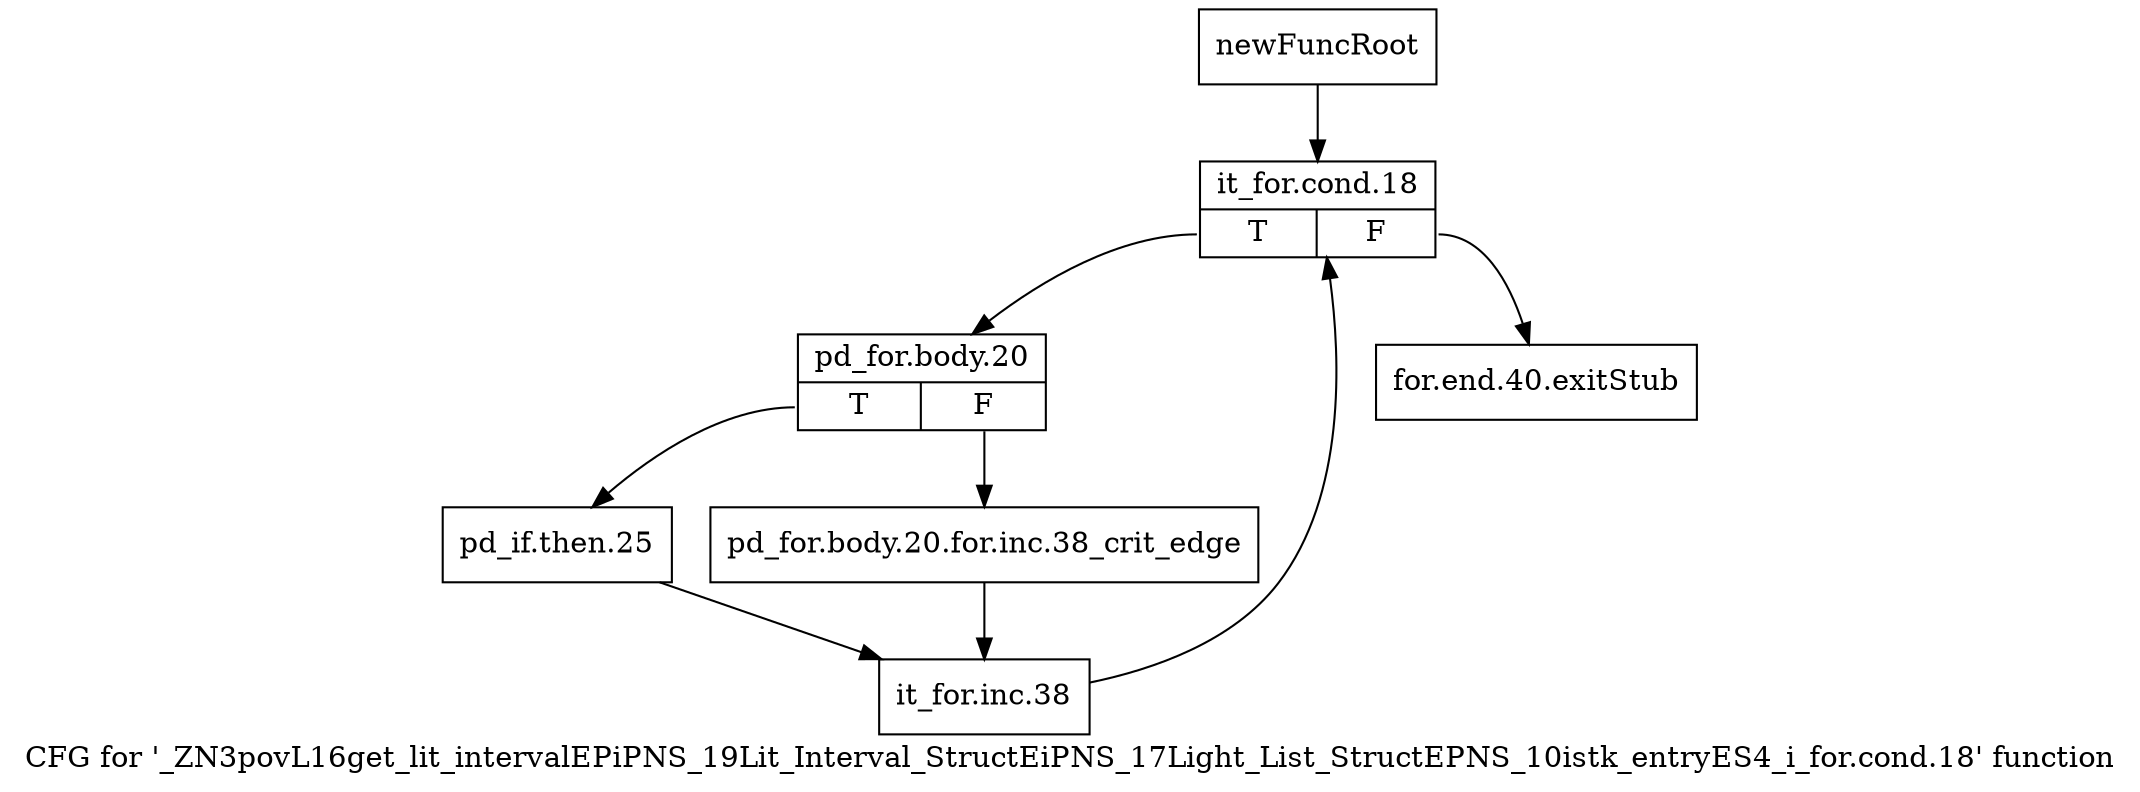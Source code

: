 digraph "CFG for '_ZN3povL16get_lit_intervalEPiPNS_19Lit_Interval_StructEiPNS_17Light_List_StructEPNS_10istk_entryES4_i_for.cond.18' function" {
	label="CFG for '_ZN3povL16get_lit_intervalEPiPNS_19Lit_Interval_StructEiPNS_17Light_List_StructEPNS_10istk_entryES4_i_for.cond.18' function";

	Node0x25ffb50 [shape=record,label="{newFuncRoot}"];
	Node0x25ffb50 -> Node0x2698460;
	Node0x2698410 [shape=record,label="{for.end.40.exitStub}"];
	Node0x2698460 [shape=record,label="{it_for.cond.18|{<s0>T|<s1>F}}"];
	Node0x2698460:s0 -> Node0x26984b0;
	Node0x2698460:s1 -> Node0x2698410;
	Node0x26984b0 [shape=record,label="{pd_for.body.20|{<s0>T|<s1>F}}"];
	Node0x26984b0:s0 -> Node0x2698550;
	Node0x26984b0:s1 -> Node0x2698500;
	Node0x2698500 [shape=record,label="{pd_for.body.20.for.inc.38_crit_edge}"];
	Node0x2698500 -> Node0x26985a0;
	Node0x2698550 [shape=record,label="{pd_if.then.25}"];
	Node0x2698550 -> Node0x26985a0;
	Node0x26985a0 [shape=record,label="{it_for.inc.38}"];
	Node0x26985a0 -> Node0x2698460;
}
